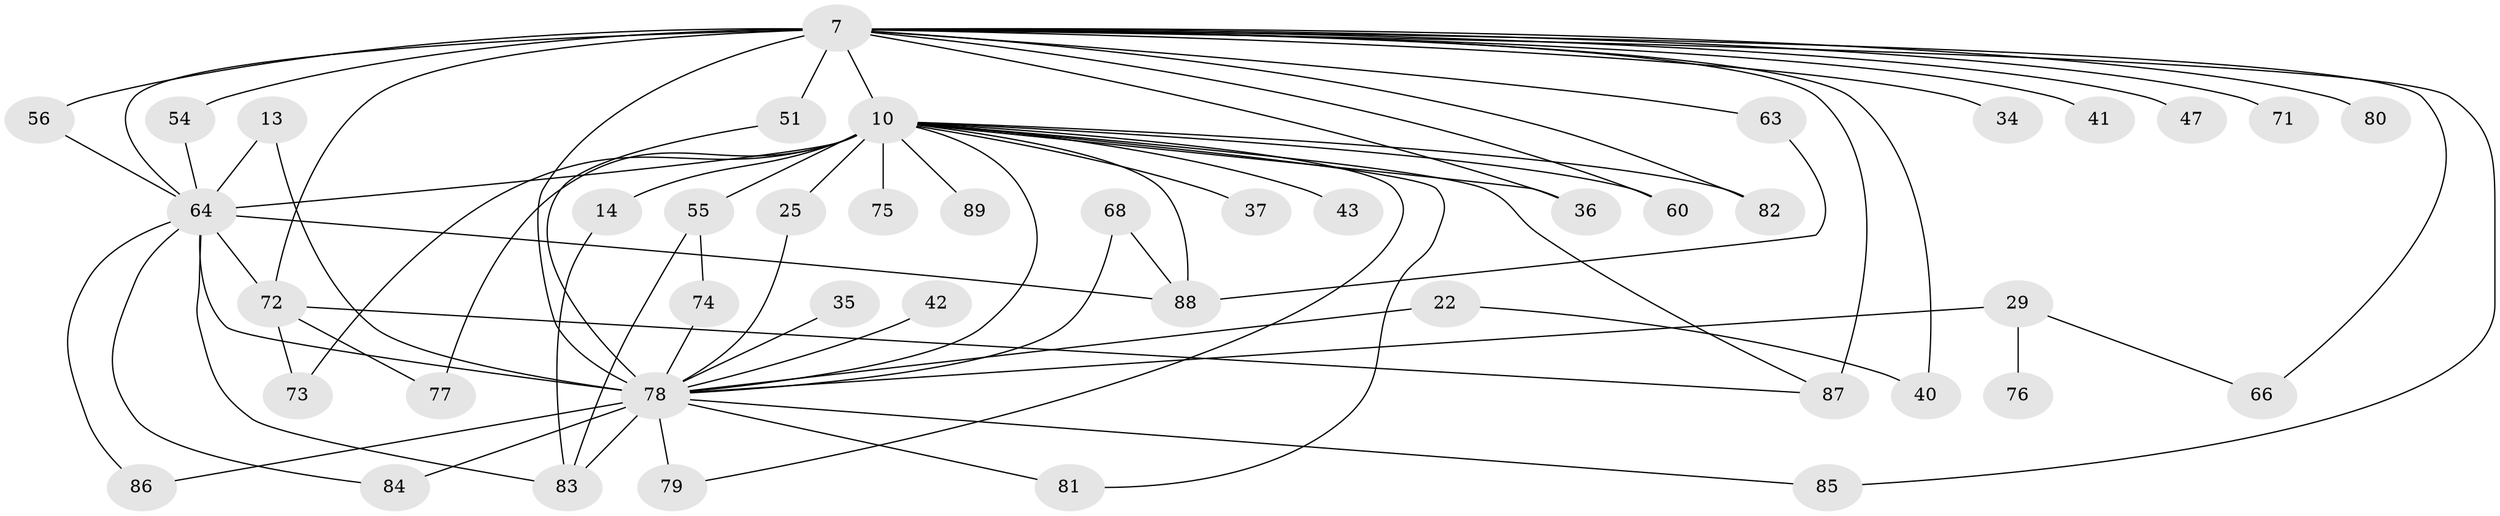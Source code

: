// original degree distribution, {11: 0.011235955056179775, 19: 0.011235955056179775, 17: 0.011235955056179775, 26: 0.011235955056179775, 23: 0.011235955056179775, 15: 0.011235955056179775, 20: 0.02247191011235955, 21: 0.02247191011235955, 4: 0.12359550561797752, 7: 0.011235955056179775, 2: 0.5280898876404494, 3: 0.1797752808988764, 5: 0.0449438202247191}
// Generated by graph-tools (version 1.1) at 2025/43/03/09/25 04:43:11]
// undirected, 44 vertices, 73 edges
graph export_dot {
graph [start="1"]
  node [color=gray90,style=filled];
  7 [super="+5"];
  10 [super="+9+3"];
  13;
  14;
  22;
  25;
  29 [super="+18"];
  34;
  35;
  36 [super="+19"];
  37;
  40;
  41;
  42;
  43;
  47;
  51 [super="+30"];
  54;
  55 [super="+53"];
  56;
  60 [super="+44"];
  63;
  64 [super="+24+62+6"];
  66;
  68;
  71;
  72 [super="+26+59"];
  73;
  74;
  75;
  76;
  77;
  78 [super="+61+58+70"];
  79;
  80;
  81;
  82;
  83 [super="+27+69"];
  84;
  85;
  86;
  87 [super="+65+67"];
  88 [super="+23+57"];
  89;
  7 -- 10 [weight=9];
  7 -- 40;
  7 -- 41 [weight=2];
  7 -- 56;
  7 -- 63;
  7 -- 82;
  7 -- 66;
  7 -- 71 [weight=2];
  7 -- 80;
  7 -- 85;
  7 -- 87 [weight=4];
  7 -- 34 [weight=2];
  7 -- 36;
  7 -- 47 [weight=2];
  7 -- 51 [weight=3];
  7 -- 54;
  7 -- 60 [weight=2];
  7 -- 78 [weight=12];
  7 -- 64 [weight=10];
  7 -- 72 [weight=3];
  10 -- 25 [weight=2];
  10 -- 36 [weight=2];
  10 -- 37 [weight=2];
  10 -- 55 [weight=3];
  10 -- 75 [weight=2];
  10 -- 89 [weight=2];
  10 -- 73;
  10 -- 14 [weight=2];
  10 -- 79;
  10 -- 81;
  10 -- 82;
  10 -- 43 [weight=2];
  10 -- 77;
  10 -- 60;
  10 -- 88 [weight=3];
  10 -- 64 [weight=8];
  10 -- 87 [weight=2];
  10 -- 78 [weight=7];
  13 -- 64;
  13 -- 78;
  14 -- 83;
  22 -- 40;
  22 -- 78 [weight=2];
  25 -- 78;
  29 -- 66;
  29 -- 76 [weight=2];
  29 -- 78 [weight=2];
  35 -- 78;
  42 -- 78 [weight=2];
  51 -- 78;
  54 -- 64;
  55 -- 83 [weight=2];
  55 -- 74;
  56 -- 64;
  63 -- 88;
  64 -- 72 [weight=3];
  64 -- 83 [weight=2];
  64 -- 84;
  64 -- 86;
  64 -- 78 [weight=5];
  64 -- 88;
  68 -- 78;
  68 -- 88;
  72 -- 73;
  72 -- 77;
  72 -- 87;
  74 -- 78;
  78 -- 79;
  78 -- 81;
  78 -- 83;
  78 -- 84;
  78 -- 85;
  78 -- 86;
}
